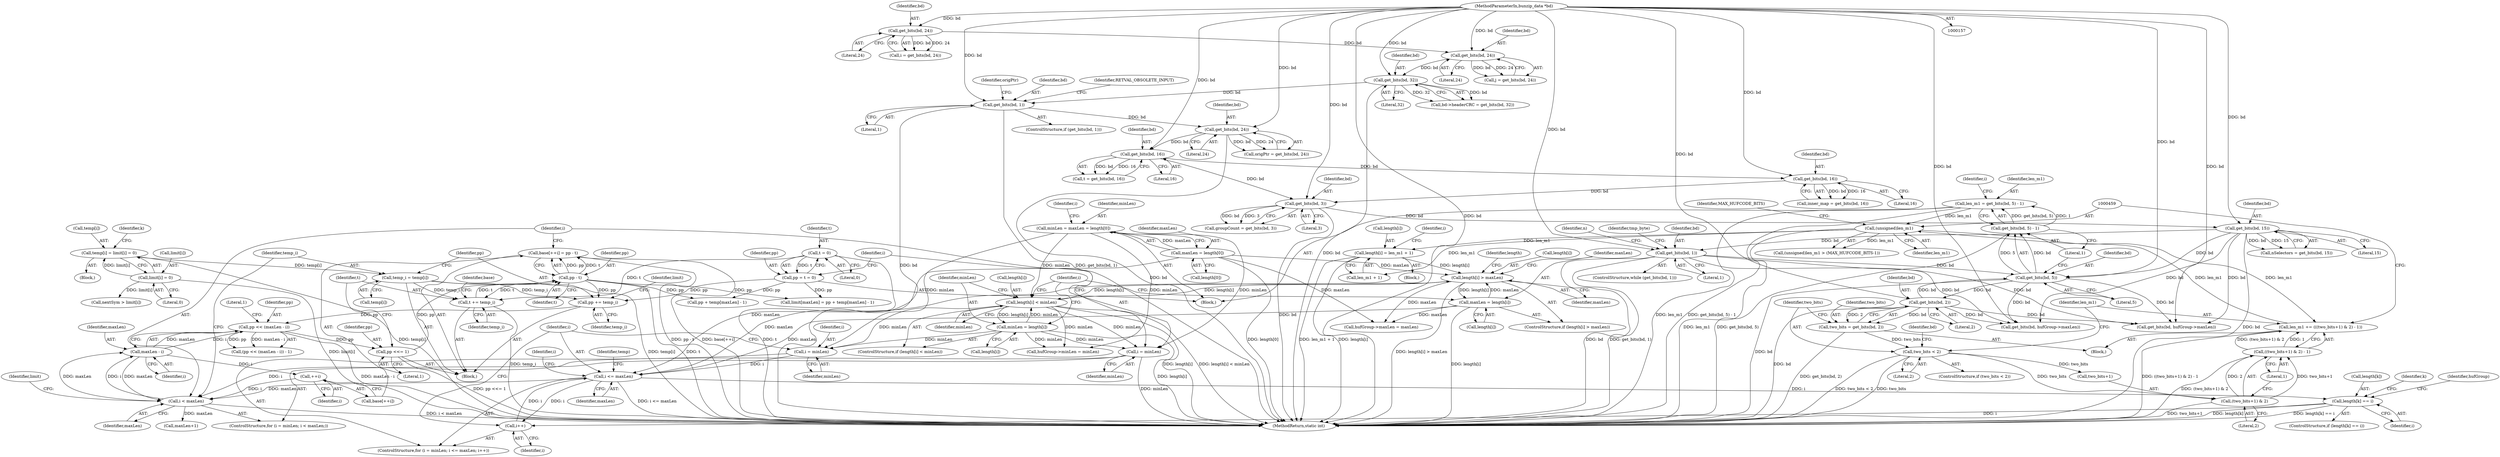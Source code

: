 digraph "0_busybox_0402cb32df015d9372578e3db27db47b33d5c7b0@array" {
"1000668" [label="(Call,base[++i] = pp - t)"];
"1000673" [label="(Call,pp - t)"];
"1000662" [label="(Call,pp <<= 1)"];
"1000656" [label="(Call,pp << (maxLen - i))"];
"1000648" [label="(Call,pp += temp_i)"];
"1000643" [label="(Call,temp_i = temp[i])"];
"1000582" [label="(Call,temp[i] = limit[i] = 0)"];
"1000586" [label="(Call,limit[i] = 0)"];
"1000629" [label="(Call,pp = t = 0)"];
"1000631" [label="(Call,t = 0)"];
"1000658" [label="(Call,maxLen - i)"];
"1000638" [label="(Call,i < maxLen)"];
"1000671" [label="(Call,++i)"];
"1000635" [label="(Call,i = minLen)"];
"1000532" [label="(Call,minLen = length[i])"];
"1000527" [label="(Call,length[i] < minLen)"];
"1000515" [label="(Call,length[i] > maxLen)"];
"1000490" [label="(Call,length[i] = len_m1 + 1)"];
"1000458" [label="(Call,(unsigned)len_m1)"];
"1000436" [label="(Call,len_m1 = get_bits(bd, 5) - 1)"];
"1000438" [label="(Call,get_bits(bd, 5) - 1)"];
"1000439" [label="(Call,get_bits(bd, 5))"];
"1000375" [label="(Call,get_bits(bd, 1))"];
"1000351" [label="(Call,get_bits(bd, 15))"];
"1000322" [label="(Call,get_bits(bd, 3))"];
"1000283" [label="(Call,get_bits(bd, 16))"];
"1000268" [label="(Call,get_bits(bd, 16))"];
"1000249" [label="(Call,get_bits(bd, 24))"];
"1000242" [label="(Call,get_bits(bd, 1))"];
"1000218" [label="(Call,get_bits(bd, 32))"];
"1000211" [label="(Call,get_bits(bd, 24))"];
"1000206" [label="(Call,get_bits(bd, 24))"];
"1000158" [label="(MethodParameterIn,bunzip_data *bd)"];
"1000468" [label="(Call,get_bits(bd, 2))"];
"1000481" [label="(Call,len_m1 += (((two_bits+1) & 2) - 1))"];
"1000483" [label="(Call,((two_bits+1) & 2) - 1)"];
"1000484" [label="(Call,(two_bits+1) & 2)"];
"1000472" [label="(Call,two_bits < 2)"];
"1000466" [label="(Call,two_bits = get_bits(bd, 2))"];
"1000499" [label="(Call,maxLen = length[0])"];
"1000520" [label="(Call,maxLen = length[i])"];
"1000497" [label="(Call,minLen = maxLen = length[0])"];
"1000575" [label="(Call,i <= maxLen)"];
"1000578" [label="(Call,i++)"];
"1000601" [label="(Call,length[k] == i)"];
"1000572" [label="(Call,i = minLen)"];
"1000665" [label="(Call,t += temp_i)"];
"1000457" [label="(Call,(unsigned)len_m1 > (MAX_HUFCODE_BITS-1))"];
"1000637" [label="(Identifier,minLen)"];
"1000661" [label="(Literal,1)"];
"1000600" [label="(ControlStructure,if (length[k] == i))"];
"1000573" [label="(Identifier,i)"];
"1000668" [label="(Call,base[++i] = pp - t)"];
"1000673" [label="(Call,pp - t)"];
"1000609" [label="(Identifier,hufGroup)"];
"1000351" [label="(Call,get_bits(bd, 15))"];
"1000440" [label="(Identifier,bd)"];
"1000429" [label="(Block,)"];
"1000664" [label="(Literal,1)"];
"1000499" [label="(Call,maxLen = length[0])"];
"1000605" [label="(Identifier,i)"];
"1000320" [label="(Call,groupCount = get_bits(bd, 3))"];
"1000656" [label="(Call,pp << (maxLen - i))"];
"1000593" [label="(Identifier,k)"];
"1000667" [label="(Identifier,temp_i)"];
"1000218" [label="(Call,get_bits(bd, 32))"];
"1000630" [label="(Identifier,pp)"];
"1000521" [label="(Identifier,maxLen)"];
"1000497" [label="(Call,minLen = maxLen = length[0])"];
"1000584" [label="(Identifier,temp)"];
"1001177" [label="(MethodReturn,static int)"];
"1000663" [label="(Identifier,pp)"];
"1000377" [label="(Literal,1)"];
"1000284" [label="(Identifier,bd)"];
"1000631" [label="(Call,t = 0)"];
"1000219" [label="(Identifier,bd)"];
"1000602" [label="(Call,length[k])"];
"1000374" [label="(ControlStructure,while (get_bits(bd, 1)))"];
"1000281" [label="(Call,inner_map = get_bits(bd, 16))"];
"1000204" [label="(Call,i = get_bits(bd, 24))"];
"1000478" [label="(Identifier,bd)"];
"1000248" [label="(Identifier,origPtr)"];
"1000572" [label="(Call,i = minLen)"];
"1000207" [label="(Identifier,bd)"];
"1000690" [label="(Call,maxLen+1)"];
"1000498" [label="(Identifier,minLen)"];
"1000482" [label="(Identifier,len_m1)"];
"1000632" [label="(Identifier,t)"];
"1000375" [label="(Call,get_bits(bd, 1))"];
"1000481" [label="(Call,len_m1 += (((two_bits+1) & 2) - 1))"];
"1000660" [label="(Identifier,i)"];
"1000251" [label="(Literal,24)"];
"1000532" [label="(Call,minLen = length[i])"];
"1000488" [label="(Literal,2)"];
"1000529" [label="(Identifier,length)"];
"1000458" [label="(Call,(unsigned)len_m1)"];
"1000571" [label="(ControlStructure,for (i = minLen; i <= maxLen; i++))"];
"1000579" [label="(Identifier,i)"];
"1000676" [label="(Call,limit[maxLen] = pp + temp[maxLen] - 1)"];
"1000860" [label="(Call,nextSym > limit[i])"];
"1000467" [label="(Identifier,two_bits)"];
"1000512" [label="(Identifier,i)"];
"1000501" [label="(Call,length[0])"];
"1000451" [label="(Identifier,i)"];
"1000633" [label="(Literal,0)"];
"1000441" [label="(Literal,5)"];
"1000466" [label="(Call,two_bits = get_bits(bd, 2))"];
"1000526" [label="(ControlStructure,if (length[i] < minLen))"];
"1000657" [label="(Identifier,pp)"];
"1000527" [label="(Call,length[i] < minLen)"];
"1000599" [label="(Identifier,k)"];
"1000491" [label="(Call,length[i])"];
"1000211" [label="(Call,get_bits(bd, 24))"];
"1000323" [label="(Identifier,bd)"];
"1000655" [label="(Call,(pp << (maxLen - i)) - 1)"];
"1000658" [label="(Call,maxLen - i)"];
"1000353" [label="(Literal,15)"];
"1000437" [label="(Identifier,len_m1)"];
"1000578" [label="(Call,i++)"];
"1000680" [label="(Call,pp + temp[maxLen] - 1)"];
"1000590" [label="(Literal,0)"];
"1000641" [label="(Block,)"];
"1000635" [label="(Call,i = minLen)"];
"1000285" [label="(Literal,16)"];
"1000494" [label="(Call,len_m1 + 1)"];
"1000629" [label="(Call,pp = t = 0)"];
"1000250" [label="(Identifier,bd)"];
"1000462" [label="(Identifier,MAX_HUFCODE_BITS)"];
"1000352" [label="(Identifier,bd)"];
"1000649" [label="(Identifier,pp)"];
"1000376" [label="(Identifier,bd)"];
"1000474" [label="(Literal,2)"];
"1000662" [label="(Call,pp <<= 1)"];
"1000601" [label="(Call,length[k] == i)"];
"1000659" [label="(Identifier,maxLen)"];
"1000675" [label="(Identifier,t)"];
"1000268" [label="(Call,get_bits(bd, 16))"];
"1000670" [label="(Identifier,base)"];
"1000616" [label="(Identifier,i)"];
"1000678" [label="(Identifier,limit)"];
"1000533" [label="(Identifier,minLen)"];
"1000577" [label="(Identifier,maxLen)"];
"1000249" [label="(Call,get_bits(bd, 24))"];
"1000666" [label="(Identifier,t)"];
"1000515" [label="(Call,length[i] > maxLen)"];
"1000485" [label="(Call,two_bits+1)"];
"1000506" [label="(Identifier,i)"];
"1000520" [label="(Call,maxLen = length[i])"];
"1000322" [label="(Call,get_bits(bd, 3))"];
"1000206" [label="(Call,get_bits(bd, 24))"];
"1000583" [label="(Call,temp[i])"];
"1000241" [label="(ControlStructure,if (get_bits(bd, 1)))"];
"1000544" [label="(Call,hufGroup->minLen = minLen)"];
"1000471" [label="(ControlStructure,if (two_bits < 2))"];
"1000209" [label="(Call,j = get_bits(bd, 24))"];
"1000575" [label="(Call,i <= maxLen)"];
"1000549" [label="(Call,hufGroup->maxLen = maxLen)"];
"1000636" [label="(Identifier,i)"];
"1000454" [label="(Block,)"];
"1000244" [label="(Literal,1)"];
"1000243" [label="(Identifier,bd)"];
"1000674" [label="(Identifier,pp)"];
"1000439" [label="(Call,get_bits(bd, 5))"];
"1000849" [label="(Call,get_bits(bd, hufGroup->maxLen))"];
"1000470" [label="(Literal,2)"];
"1000436" [label="(Call,len_m1 = get_bits(bd, 5) - 1)"];
"1000634" [label="(ControlStructure,for (i = minLen; i < maxLen;))"];
"1000381" [label="(Identifier,n)"];
"1000586" [label="(Call,limit[i] = 0)"];
"1000639" [label="(Identifier,i)"];
"1000445" [label="(Identifier,i)"];
"1000640" [label="(Identifier,maxLen)"];
"1000665" [label="(Call,t += temp_i)"];
"1000653" [label="(Identifier,limit)"];
"1000645" [label="(Call,temp[i])"];
"1000580" [label="(Block,)"];
"1000490" [label="(Call,length[i] = len_m1 + 1)"];
"1000468" [label="(Call,get_bits(bd, 2))"];
"1000158" [label="(MethodParameterIn,bunzip_data *bd)"];
"1000349" [label="(Call,nSelectors = get_bits(bd, 15))"];
"1000469" [label="(Identifier,bd)"];
"1000672" [label="(Identifier,i)"];
"1000214" [label="(Call,bd->headerCRC = get_bits(bd, 32))"];
"1000574" [label="(Identifier,minLen)"];
"1000519" [label="(Identifier,maxLen)"];
"1000531" [label="(Identifier,minLen)"];
"1000220" [label="(Literal,32)"];
"1000269" [label="(Identifier,bd)"];
"1000246" [label="(Identifier,RETVAL_OBSOLETE_INPUT)"];
"1000671" [label="(Call,++i)"];
"1000587" [label="(Call,limit[i])"];
"1000438" [label="(Call,get_bits(bd, 5) - 1)"];
"1000650" [label="(Identifier,temp_i)"];
"1000528" [label="(Call,length[i])"];
"1000208" [label="(Literal,24)"];
"1000516" [label="(Call,length[i])"];
"1000638" [label="(Call,i < maxLen)"];
"1000489" [label="(Literal,1)"];
"1000483" [label="(Call,((two_bits+1) & 2) - 1)"];
"1000472" [label="(Call,two_bits < 2)"];
"1000522" [label="(Call,length[i])"];
"1000270" [label="(Literal,16)"];
"1000514" [label="(ControlStructure,if (length[i] > maxLen))"];
"1000213" [label="(Literal,24)"];
"1000324" [label="(Literal,3)"];
"1000473" [label="(Identifier,two_bits)"];
"1000388" [label="(Identifier,tmp_byte)"];
"1000442" [label="(Literal,1)"];
"1000242" [label="(Call,get_bits(bd, 1))"];
"1000534" [label="(Call,length[i])"];
"1000669" [label="(Call,base[++i])"];
"1000212" [label="(Identifier,bd)"];
"1000648" [label="(Call,pp += temp_i)"];
"1000643" [label="(Call,temp_i = temp[i])"];
"1000460" [label="(Identifier,len_m1)"];
"1000644" [label="(Identifier,temp_i)"];
"1000500" [label="(Identifier,maxLen)"];
"1000247" [label="(Call,origPtr = get_bits(bd, 24))"];
"1000283" [label="(Call,get_bits(bd, 16))"];
"1000266" [label="(Call,t = get_bits(bd, 16))"];
"1000795" [label="(Call,get_bits(bd, hufGroup->maxLen))"];
"1000484" [label="(Call,(two_bits+1) & 2)"];
"1000576" [label="(Identifier,i)"];
"1000452" [label="(Block,)"];
"1000582" [label="(Call,temp[i] = limit[i] = 0)"];
"1000668" -> "1000641"  [label="AST: "];
"1000668" -> "1000673"  [label="CFG: "];
"1000669" -> "1000668"  [label="AST: "];
"1000673" -> "1000668"  [label="AST: "];
"1000639" -> "1000668"  [label="CFG: "];
"1000668" -> "1001177"  [label="DDG: base[++i]"];
"1000668" -> "1001177"  [label="DDG: pp - t"];
"1000673" -> "1000668"  [label="DDG: pp"];
"1000673" -> "1000668"  [label="DDG: t"];
"1000673" -> "1000675"  [label="CFG: "];
"1000674" -> "1000673"  [label="AST: "];
"1000675" -> "1000673"  [label="AST: "];
"1000673" -> "1001177"  [label="DDG: t"];
"1000673" -> "1000648"  [label="DDG: pp"];
"1000673" -> "1000665"  [label="DDG: t"];
"1000662" -> "1000673"  [label="DDG: pp"];
"1000665" -> "1000673"  [label="DDG: t"];
"1000673" -> "1000676"  [label="DDG: pp"];
"1000673" -> "1000680"  [label="DDG: pp"];
"1000662" -> "1000641"  [label="AST: "];
"1000662" -> "1000664"  [label="CFG: "];
"1000663" -> "1000662"  [label="AST: "];
"1000664" -> "1000662"  [label="AST: "];
"1000666" -> "1000662"  [label="CFG: "];
"1000662" -> "1001177"  [label="DDG: pp <<= 1"];
"1000656" -> "1000662"  [label="DDG: pp"];
"1000656" -> "1000655"  [label="AST: "];
"1000656" -> "1000658"  [label="CFG: "];
"1000657" -> "1000656"  [label="AST: "];
"1000658" -> "1000656"  [label="AST: "];
"1000661" -> "1000656"  [label="CFG: "];
"1000656" -> "1001177"  [label="DDG: maxLen - i"];
"1000656" -> "1000655"  [label="DDG: pp"];
"1000656" -> "1000655"  [label="DDG: maxLen - i"];
"1000648" -> "1000656"  [label="DDG: pp"];
"1000658" -> "1000656"  [label="DDG: maxLen"];
"1000658" -> "1000656"  [label="DDG: i"];
"1000648" -> "1000641"  [label="AST: "];
"1000648" -> "1000650"  [label="CFG: "];
"1000649" -> "1000648"  [label="AST: "];
"1000650" -> "1000648"  [label="AST: "];
"1000653" -> "1000648"  [label="CFG: "];
"1000643" -> "1000648"  [label="DDG: temp_i"];
"1000629" -> "1000648"  [label="DDG: pp"];
"1000643" -> "1000641"  [label="AST: "];
"1000643" -> "1000645"  [label="CFG: "];
"1000644" -> "1000643"  [label="AST: "];
"1000645" -> "1000643"  [label="AST: "];
"1000649" -> "1000643"  [label="CFG: "];
"1000643" -> "1001177"  [label="DDG: temp[i]"];
"1000582" -> "1000643"  [label="DDG: temp[i]"];
"1000643" -> "1000665"  [label="DDG: temp_i"];
"1000582" -> "1000580"  [label="AST: "];
"1000582" -> "1000586"  [label="CFG: "];
"1000583" -> "1000582"  [label="AST: "];
"1000586" -> "1000582"  [label="AST: "];
"1000593" -> "1000582"  [label="CFG: "];
"1000582" -> "1001177"  [label="DDG: temp[i]"];
"1000586" -> "1000582"  [label="DDG: limit[i]"];
"1000586" -> "1000590"  [label="CFG: "];
"1000587" -> "1000586"  [label="AST: "];
"1000590" -> "1000586"  [label="AST: "];
"1000586" -> "1001177"  [label="DDG: limit[i]"];
"1000586" -> "1000860"  [label="DDG: limit[i]"];
"1000629" -> "1000429"  [label="AST: "];
"1000629" -> "1000631"  [label="CFG: "];
"1000630" -> "1000629"  [label="AST: "];
"1000631" -> "1000629"  [label="AST: "];
"1000636" -> "1000629"  [label="CFG: "];
"1000631" -> "1000629"  [label="DDG: t"];
"1000629" -> "1000676"  [label="DDG: pp"];
"1000629" -> "1000680"  [label="DDG: pp"];
"1000631" -> "1000633"  [label="CFG: "];
"1000632" -> "1000631"  [label="AST: "];
"1000633" -> "1000631"  [label="AST: "];
"1000631" -> "1001177"  [label="DDG: t"];
"1000631" -> "1000665"  [label="DDG: t"];
"1000658" -> "1000660"  [label="CFG: "];
"1000659" -> "1000658"  [label="AST: "];
"1000660" -> "1000658"  [label="AST: "];
"1000658" -> "1000638"  [label="DDG: maxLen"];
"1000638" -> "1000658"  [label="DDG: maxLen"];
"1000638" -> "1000658"  [label="DDG: i"];
"1000658" -> "1000671"  [label="DDG: i"];
"1000638" -> "1000634"  [label="AST: "];
"1000638" -> "1000640"  [label="CFG: "];
"1000639" -> "1000638"  [label="AST: "];
"1000640" -> "1000638"  [label="AST: "];
"1000644" -> "1000638"  [label="CFG: "];
"1000678" -> "1000638"  [label="CFG: "];
"1000638" -> "1001177"  [label="DDG: i < maxLen"];
"1000671" -> "1000638"  [label="DDG: i"];
"1000635" -> "1000638"  [label="DDG: i"];
"1000575" -> "1000638"  [label="DDG: maxLen"];
"1000638" -> "1000690"  [label="DDG: maxLen"];
"1000671" -> "1000669"  [label="AST: "];
"1000671" -> "1000672"  [label="CFG: "];
"1000672" -> "1000671"  [label="AST: "];
"1000669" -> "1000671"  [label="CFG: "];
"1000635" -> "1000634"  [label="AST: "];
"1000635" -> "1000637"  [label="CFG: "];
"1000636" -> "1000635"  [label="AST: "];
"1000637" -> "1000635"  [label="AST: "];
"1000639" -> "1000635"  [label="CFG: "];
"1000635" -> "1001177"  [label="DDG: minLen"];
"1000532" -> "1000635"  [label="DDG: minLen"];
"1000497" -> "1000635"  [label="DDG: minLen"];
"1000527" -> "1000635"  [label="DDG: minLen"];
"1000532" -> "1000526"  [label="AST: "];
"1000532" -> "1000534"  [label="CFG: "];
"1000533" -> "1000532"  [label="AST: "];
"1000534" -> "1000532"  [label="AST: "];
"1000512" -> "1000532"  [label="CFG: "];
"1000532" -> "1001177"  [label="DDG: length[i]"];
"1000532" -> "1000527"  [label="DDG: minLen"];
"1000527" -> "1000532"  [label="DDG: length[i]"];
"1000532" -> "1000544"  [label="DDG: minLen"];
"1000532" -> "1000572"  [label="DDG: minLen"];
"1000527" -> "1000526"  [label="AST: "];
"1000527" -> "1000531"  [label="CFG: "];
"1000528" -> "1000527"  [label="AST: "];
"1000531" -> "1000527"  [label="AST: "];
"1000533" -> "1000527"  [label="CFG: "];
"1000512" -> "1000527"  [label="CFG: "];
"1000527" -> "1001177"  [label="DDG: length[i]"];
"1000527" -> "1001177"  [label="DDG: length[i] < minLen"];
"1000527" -> "1000515"  [label="DDG: length[i]"];
"1000515" -> "1000527"  [label="DDG: length[i]"];
"1000497" -> "1000527"  [label="DDG: minLen"];
"1000527" -> "1000544"  [label="DDG: minLen"];
"1000527" -> "1000572"  [label="DDG: minLen"];
"1000515" -> "1000514"  [label="AST: "];
"1000515" -> "1000519"  [label="CFG: "];
"1000516" -> "1000515"  [label="AST: "];
"1000519" -> "1000515"  [label="AST: "];
"1000521" -> "1000515"  [label="CFG: "];
"1000529" -> "1000515"  [label="CFG: "];
"1000515" -> "1001177"  [label="DDG: length[i] > maxLen"];
"1000490" -> "1000515"  [label="DDG: length[i]"];
"1000499" -> "1000515"  [label="DDG: maxLen"];
"1000520" -> "1000515"  [label="DDG: maxLen"];
"1000515" -> "1000520"  [label="DDG: length[i]"];
"1000515" -> "1000549"  [label="DDG: maxLen"];
"1000515" -> "1000575"  [label="DDG: maxLen"];
"1000490" -> "1000452"  [label="AST: "];
"1000490" -> "1000494"  [label="CFG: "];
"1000491" -> "1000490"  [label="AST: "];
"1000494" -> "1000490"  [label="AST: "];
"1000451" -> "1000490"  [label="CFG: "];
"1000490" -> "1001177"  [label="DDG: len_m1 + 1"];
"1000490" -> "1001177"  [label="DDG: length[i]"];
"1000458" -> "1000490"  [label="DDG: len_m1"];
"1000458" -> "1000457"  [label="AST: "];
"1000458" -> "1000460"  [label="CFG: "];
"1000459" -> "1000458"  [label="AST: "];
"1000460" -> "1000458"  [label="AST: "];
"1000462" -> "1000458"  [label="CFG: "];
"1000458" -> "1001177"  [label="DDG: len_m1"];
"1000458" -> "1000457"  [label="DDG: len_m1"];
"1000436" -> "1000458"  [label="DDG: len_m1"];
"1000481" -> "1000458"  [label="DDG: len_m1"];
"1000458" -> "1000481"  [label="DDG: len_m1"];
"1000458" -> "1000494"  [label="DDG: len_m1"];
"1000436" -> "1000429"  [label="AST: "];
"1000436" -> "1000438"  [label="CFG: "];
"1000437" -> "1000436"  [label="AST: "];
"1000438" -> "1000436"  [label="AST: "];
"1000445" -> "1000436"  [label="CFG: "];
"1000436" -> "1001177"  [label="DDG: len_m1"];
"1000436" -> "1001177"  [label="DDG: get_bits(bd, 5) - 1"];
"1000438" -> "1000436"  [label="DDG: get_bits(bd, 5)"];
"1000438" -> "1000436"  [label="DDG: 1"];
"1000438" -> "1000442"  [label="CFG: "];
"1000439" -> "1000438"  [label="AST: "];
"1000442" -> "1000438"  [label="AST: "];
"1000438" -> "1001177"  [label="DDG: get_bits(bd, 5)"];
"1000439" -> "1000438"  [label="DDG: bd"];
"1000439" -> "1000438"  [label="DDG: 5"];
"1000439" -> "1000441"  [label="CFG: "];
"1000440" -> "1000439"  [label="AST: "];
"1000441" -> "1000439"  [label="AST: "];
"1000442" -> "1000439"  [label="CFG: "];
"1000439" -> "1001177"  [label="DDG: bd"];
"1000375" -> "1000439"  [label="DDG: bd"];
"1000468" -> "1000439"  [label="DDG: bd"];
"1000351" -> "1000439"  [label="DDG: bd"];
"1000158" -> "1000439"  [label="DDG: bd"];
"1000439" -> "1000468"  [label="DDG: bd"];
"1000439" -> "1000795"  [label="DDG: bd"];
"1000439" -> "1000849"  [label="DDG: bd"];
"1000375" -> "1000374"  [label="AST: "];
"1000375" -> "1000377"  [label="CFG: "];
"1000376" -> "1000375"  [label="AST: "];
"1000377" -> "1000375"  [label="AST: "];
"1000381" -> "1000375"  [label="CFG: "];
"1000388" -> "1000375"  [label="CFG: "];
"1000375" -> "1001177"  [label="DDG: bd"];
"1000375" -> "1001177"  [label="DDG: get_bits(bd, 1)"];
"1000351" -> "1000375"  [label="DDG: bd"];
"1000158" -> "1000375"  [label="DDG: bd"];
"1000375" -> "1000795"  [label="DDG: bd"];
"1000375" -> "1000849"  [label="DDG: bd"];
"1000351" -> "1000349"  [label="AST: "];
"1000351" -> "1000353"  [label="CFG: "];
"1000352" -> "1000351"  [label="AST: "];
"1000353" -> "1000351"  [label="AST: "];
"1000349" -> "1000351"  [label="CFG: "];
"1000351" -> "1001177"  [label="DDG: bd"];
"1000351" -> "1000349"  [label="DDG: bd"];
"1000351" -> "1000349"  [label="DDG: 15"];
"1000322" -> "1000351"  [label="DDG: bd"];
"1000158" -> "1000351"  [label="DDG: bd"];
"1000351" -> "1000795"  [label="DDG: bd"];
"1000351" -> "1000849"  [label="DDG: bd"];
"1000322" -> "1000320"  [label="AST: "];
"1000322" -> "1000324"  [label="CFG: "];
"1000323" -> "1000322"  [label="AST: "];
"1000324" -> "1000322"  [label="AST: "];
"1000320" -> "1000322"  [label="CFG: "];
"1000322" -> "1001177"  [label="DDG: bd"];
"1000322" -> "1000320"  [label="DDG: bd"];
"1000322" -> "1000320"  [label="DDG: 3"];
"1000283" -> "1000322"  [label="DDG: bd"];
"1000268" -> "1000322"  [label="DDG: bd"];
"1000158" -> "1000322"  [label="DDG: bd"];
"1000283" -> "1000281"  [label="AST: "];
"1000283" -> "1000285"  [label="CFG: "];
"1000284" -> "1000283"  [label="AST: "];
"1000285" -> "1000283"  [label="AST: "];
"1000281" -> "1000283"  [label="CFG: "];
"1000283" -> "1000281"  [label="DDG: bd"];
"1000283" -> "1000281"  [label="DDG: 16"];
"1000268" -> "1000283"  [label="DDG: bd"];
"1000158" -> "1000283"  [label="DDG: bd"];
"1000268" -> "1000266"  [label="AST: "];
"1000268" -> "1000270"  [label="CFG: "];
"1000269" -> "1000268"  [label="AST: "];
"1000270" -> "1000268"  [label="AST: "];
"1000266" -> "1000268"  [label="CFG: "];
"1000268" -> "1000266"  [label="DDG: bd"];
"1000268" -> "1000266"  [label="DDG: 16"];
"1000249" -> "1000268"  [label="DDG: bd"];
"1000158" -> "1000268"  [label="DDG: bd"];
"1000249" -> "1000247"  [label="AST: "];
"1000249" -> "1000251"  [label="CFG: "];
"1000250" -> "1000249"  [label="AST: "];
"1000251" -> "1000249"  [label="AST: "];
"1000247" -> "1000249"  [label="CFG: "];
"1000249" -> "1001177"  [label="DDG: bd"];
"1000249" -> "1000247"  [label="DDG: bd"];
"1000249" -> "1000247"  [label="DDG: 24"];
"1000242" -> "1000249"  [label="DDG: bd"];
"1000158" -> "1000249"  [label="DDG: bd"];
"1000242" -> "1000241"  [label="AST: "];
"1000242" -> "1000244"  [label="CFG: "];
"1000243" -> "1000242"  [label="AST: "];
"1000244" -> "1000242"  [label="AST: "];
"1000246" -> "1000242"  [label="CFG: "];
"1000248" -> "1000242"  [label="CFG: "];
"1000242" -> "1001177"  [label="DDG: get_bits(bd, 1)"];
"1000242" -> "1001177"  [label="DDG: bd"];
"1000218" -> "1000242"  [label="DDG: bd"];
"1000158" -> "1000242"  [label="DDG: bd"];
"1000218" -> "1000214"  [label="AST: "];
"1000218" -> "1000220"  [label="CFG: "];
"1000219" -> "1000218"  [label="AST: "];
"1000220" -> "1000218"  [label="AST: "];
"1000214" -> "1000218"  [label="CFG: "];
"1000218" -> "1001177"  [label="DDG: bd"];
"1000218" -> "1000214"  [label="DDG: bd"];
"1000218" -> "1000214"  [label="DDG: 32"];
"1000211" -> "1000218"  [label="DDG: bd"];
"1000158" -> "1000218"  [label="DDG: bd"];
"1000211" -> "1000209"  [label="AST: "];
"1000211" -> "1000213"  [label="CFG: "];
"1000212" -> "1000211"  [label="AST: "];
"1000213" -> "1000211"  [label="AST: "];
"1000209" -> "1000211"  [label="CFG: "];
"1000211" -> "1000209"  [label="DDG: bd"];
"1000211" -> "1000209"  [label="DDG: 24"];
"1000206" -> "1000211"  [label="DDG: bd"];
"1000158" -> "1000211"  [label="DDG: bd"];
"1000206" -> "1000204"  [label="AST: "];
"1000206" -> "1000208"  [label="CFG: "];
"1000207" -> "1000206"  [label="AST: "];
"1000208" -> "1000206"  [label="AST: "];
"1000204" -> "1000206"  [label="CFG: "];
"1000206" -> "1000204"  [label="DDG: bd"];
"1000206" -> "1000204"  [label="DDG: 24"];
"1000158" -> "1000206"  [label="DDG: bd"];
"1000158" -> "1000157"  [label="AST: "];
"1000158" -> "1001177"  [label="DDG: bd"];
"1000158" -> "1000468"  [label="DDG: bd"];
"1000158" -> "1000795"  [label="DDG: bd"];
"1000158" -> "1000849"  [label="DDG: bd"];
"1000468" -> "1000466"  [label="AST: "];
"1000468" -> "1000470"  [label="CFG: "];
"1000469" -> "1000468"  [label="AST: "];
"1000470" -> "1000468"  [label="AST: "];
"1000466" -> "1000468"  [label="CFG: "];
"1000468" -> "1001177"  [label="DDG: bd"];
"1000468" -> "1000466"  [label="DDG: bd"];
"1000468" -> "1000466"  [label="DDG: 2"];
"1000468" -> "1000795"  [label="DDG: bd"];
"1000468" -> "1000849"  [label="DDG: bd"];
"1000481" -> "1000454"  [label="AST: "];
"1000481" -> "1000483"  [label="CFG: "];
"1000482" -> "1000481"  [label="AST: "];
"1000483" -> "1000481"  [label="AST: "];
"1000459" -> "1000481"  [label="CFG: "];
"1000481" -> "1001177"  [label="DDG: ((two_bits+1) & 2) - 1"];
"1000483" -> "1000481"  [label="DDG: (two_bits+1) & 2"];
"1000483" -> "1000481"  [label="DDG: 1"];
"1000483" -> "1000489"  [label="CFG: "];
"1000484" -> "1000483"  [label="AST: "];
"1000489" -> "1000483"  [label="AST: "];
"1000483" -> "1001177"  [label="DDG: (two_bits+1) & 2"];
"1000484" -> "1000483"  [label="DDG: two_bits+1"];
"1000484" -> "1000483"  [label="DDG: 2"];
"1000484" -> "1000488"  [label="CFG: "];
"1000485" -> "1000484"  [label="AST: "];
"1000488" -> "1000484"  [label="AST: "];
"1000489" -> "1000484"  [label="CFG: "];
"1000484" -> "1001177"  [label="DDG: two_bits+1"];
"1000472" -> "1000484"  [label="DDG: two_bits"];
"1000472" -> "1000471"  [label="AST: "];
"1000472" -> "1000474"  [label="CFG: "];
"1000473" -> "1000472"  [label="AST: "];
"1000474" -> "1000472"  [label="AST: "];
"1000478" -> "1000472"  [label="CFG: "];
"1000482" -> "1000472"  [label="CFG: "];
"1000472" -> "1001177"  [label="DDG: two_bits < 2"];
"1000472" -> "1001177"  [label="DDG: two_bits"];
"1000466" -> "1000472"  [label="DDG: two_bits"];
"1000472" -> "1000485"  [label="DDG: two_bits"];
"1000466" -> "1000454"  [label="AST: "];
"1000467" -> "1000466"  [label="AST: "];
"1000473" -> "1000466"  [label="CFG: "];
"1000466" -> "1001177"  [label="DDG: get_bits(bd, 2)"];
"1000499" -> "1000497"  [label="AST: "];
"1000499" -> "1000501"  [label="CFG: "];
"1000500" -> "1000499"  [label="AST: "];
"1000501" -> "1000499"  [label="AST: "];
"1000497" -> "1000499"  [label="CFG: "];
"1000499" -> "1001177"  [label="DDG: length[0]"];
"1000499" -> "1000497"  [label="DDG: maxLen"];
"1000499" -> "1000549"  [label="DDG: maxLen"];
"1000499" -> "1000575"  [label="DDG: maxLen"];
"1000520" -> "1000514"  [label="AST: "];
"1000520" -> "1000522"  [label="CFG: "];
"1000521" -> "1000520"  [label="AST: "];
"1000522" -> "1000520"  [label="AST: "];
"1000512" -> "1000520"  [label="CFG: "];
"1000520" -> "1001177"  [label="DDG: length[i]"];
"1000520" -> "1000549"  [label="DDG: maxLen"];
"1000520" -> "1000575"  [label="DDG: maxLen"];
"1000497" -> "1000429"  [label="AST: "];
"1000498" -> "1000497"  [label="AST: "];
"1000506" -> "1000497"  [label="CFG: "];
"1000497" -> "1000544"  [label="DDG: minLen"];
"1000497" -> "1000572"  [label="DDG: minLen"];
"1000575" -> "1000571"  [label="AST: "];
"1000575" -> "1000577"  [label="CFG: "];
"1000576" -> "1000575"  [label="AST: "];
"1000577" -> "1000575"  [label="AST: "];
"1000584" -> "1000575"  [label="CFG: "];
"1000616" -> "1000575"  [label="CFG: "];
"1000575" -> "1001177"  [label="DDG: i <= maxLen"];
"1000578" -> "1000575"  [label="DDG: i"];
"1000572" -> "1000575"  [label="DDG: i"];
"1000575" -> "1000578"  [label="DDG: i"];
"1000575" -> "1000601"  [label="DDG: i"];
"1000578" -> "1000571"  [label="AST: "];
"1000578" -> "1000579"  [label="CFG: "];
"1000579" -> "1000578"  [label="AST: "];
"1000576" -> "1000578"  [label="CFG: "];
"1000601" -> "1000578"  [label="DDG: i"];
"1000601" -> "1000600"  [label="AST: "];
"1000601" -> "1000605"  [label="CFG: "];
"1000602" -> "1000601"  [label="AST: "];
"1000605" -> "1000601"  [label="AST: "];
"1000609" -> "1000601"  [label="CFG: "];
"1000599" -> "1000601"  [label="CFG: "];
"1000601" -> "1001177"  [label="DDG: length[k]"];
"1000601" -> "1001177"  [label="DDG: length[k] == i"];
"1000572" -> "1000571"  [label="AST: "];
"1000572" -> "1000574"  [label="CFG: "];
"1000573" -> "1000572"  [label="AST: "];
"1000574" -> "1000572"  [label="AST: "];
"1000576" -> "1000572"  [label="CFG: "];
"1000665" -> "1000641"  [label="AST: "];
"1000665" -> "1000667"  [label="CFG: "];
"1000666" -> "1000665"  [label="AST: "];
"1000667" -> "1000665"  [label="AST: "];
"1000670" -> "1000665"  [label="CFG: "];
"1000665" -> "1001177"  [label="DDG: temp_i"];
}
